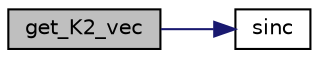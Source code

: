 digraph "get_K2_vec"
{
 // LATEX_PDF_SIZE
  edge [fontname="Helvetica",fontsize="10",labelfontname="Helvetica",labelfontsize="10"];
  node [fontname="Helvetica",fontsize="10",shape=record];
  rankdir="LR";
  Node1 [label="get_K2_vec",height=0.2,width=0.4,color="black", fillcolor="grey75", style="filled", fontcolor="black",tooltip=" "];
  Node1 -> Node2 [color="midnightblue",fontsize="10",style="solid"];
  Node2 [label="sinc",height=0.2,width=0.4,color="black", fillcolor="white", style="filled",URL="$_f_f_t_8cpp.html#afe17515bb800483d081a6dddf52e9a80",tooltip=" "];
}
